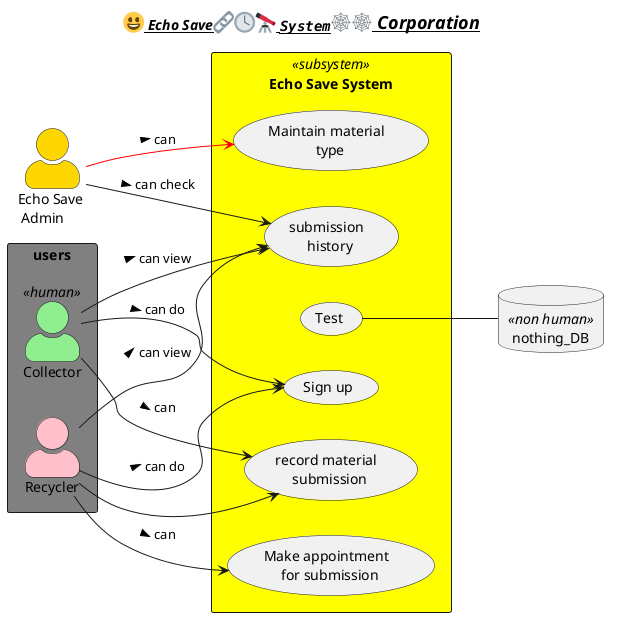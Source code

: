 @startuml
title "__//<:1f600:> Echo Save<:1f517:><:1f553:><:1f52d:> ""System""<:1f578:><:1f578:><size:18> Corporation</size>//__ "
!pragma teoz true

left to right direction
skinparam actorStyle awesome

together  {
    actor "Echo Save \r Admin" as admin #gold

    rectangle users #grey {
        actor "Collector" as collector <<human>> #lightgreen
        actor "Recycler" as recycler #pink
    }
}

rectangle  "Echo Save System" <<subsystem>> #yellow {

    usecase "Test"

    admin -> (Maintain material \r type) #red : can >
    admin -> (submission \r history) : > can check

    collector --> (submission \r history) : > can view
    collector --> (Sign up) : can do >
    collector --> (record material \n submission)  : can >

    recycler --> (submission \r history) : can view >
    recycler --> (Sign up) : can do >
    recycler --> (Make appointment \n for submission) : can >
    recycler --> (record material \n submission)

}
    database nothing_DB <<non human>>
    "Test"-- nothing_DB

@enduml